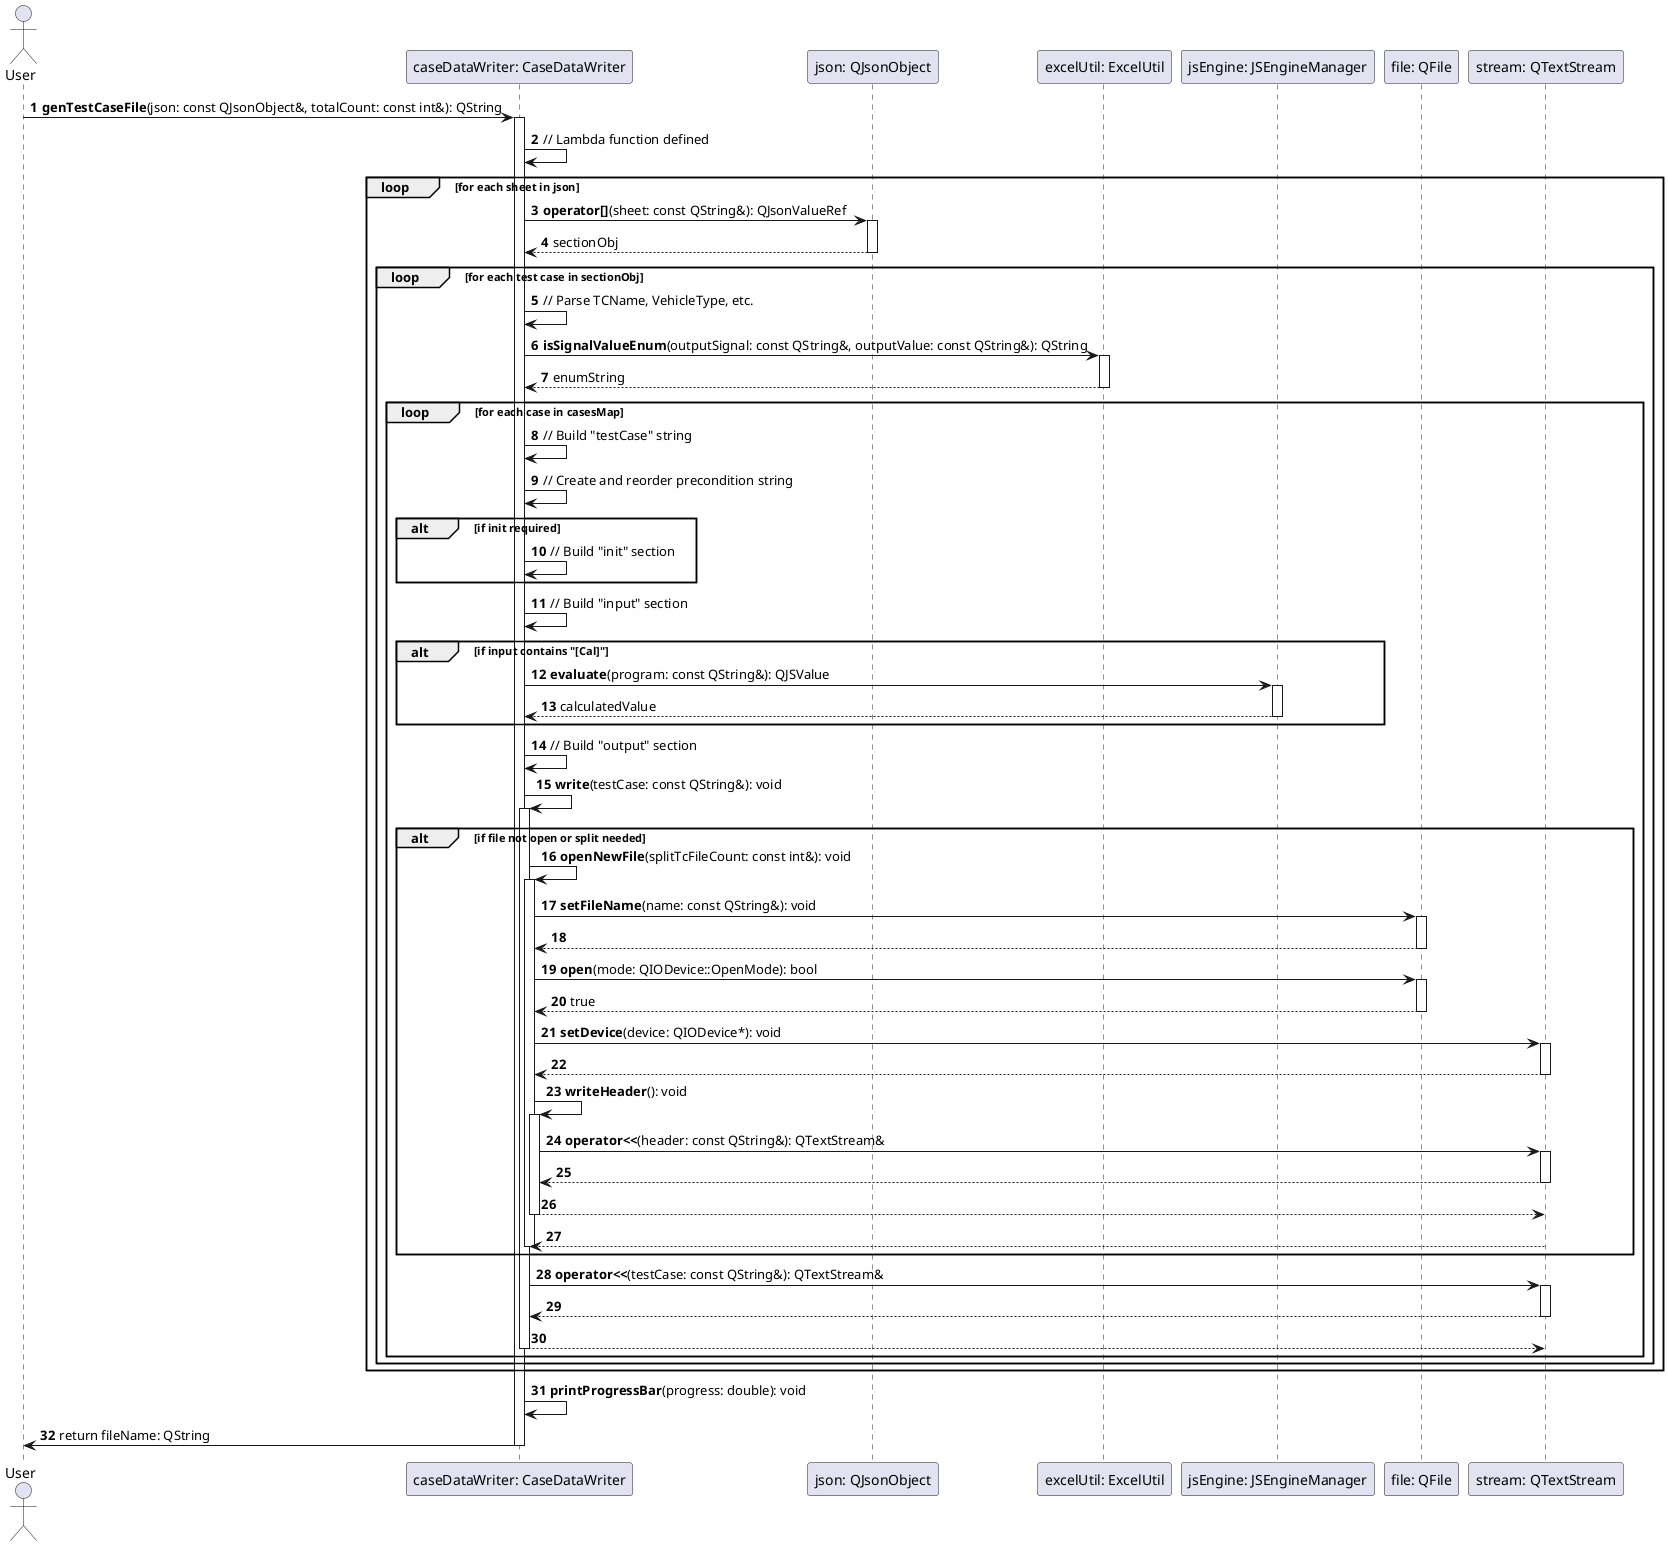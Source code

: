@startuml

actor User
participant "caseDataWriter: CaseDataWriter" as writer
participant "json: QJsonObject" as json
participant "excelUtil: ExcelUtil" as excel
participant "jsEngine: JSEngineManager" as js
participant "file: QFile" as file
participant "stream: QTextStream" as stream

autonumber

User -> writer: **genTestCaseFile**(json: const QJsonObject&, totalCount: const int&): QString
activate writer

writer -> writer: // Lambda function defined
loop for each sheet in json
    writer -> json: **operator[]**(sheet: const QString&): QJsonValueRef
    activate json
    return sectionObj
    deactivate json

    loop for each test case in sectionObj
        writer -> writer: // Parse TCName, VehicleType, etc.
        writer -> excel: **isSignalValueEnum**(outputSignal: const QString&, outputValue: const QString&): QString
        activate excel
        return enumString
        deactivate excel

        loop for each case in casesMap
            writer -> writer: // Build "testCase" string
            writer -> writer: // Create and reorder precondition string

            alt if init required
                writer -> writer: // Build "init" section
            end

            writer -> writer: // Build "input" section
            alt if input contains "[Cal]"
                writer -> js: **evaluate**(program: const QString&): QJSValue
                activate js
                return calculatedValue
                deactivate js
            end
            writer -> writer: // Build "output" section

            writer -> writer: **write**(testCase: const QString&): void
            activate writer
            alt if file not open or split needed
                writer -> writer: **openNewFile**(splitTcFileCount: const int&): void
                activate writer
                writer -> file: **setFileName**(name: const QString&): void
                activate file
                return
                deactivate file
                writer -> file: **open**(mode: QIODevice::OpenMode): bool
                activate file
                return true
                deactivate file
                writer -> stream: **setDevice**(device: QIODevice*): void
                activate stream
                return
                deactivate stream
                writer -> writer: **writeHeader**(): void
                activate writer
                writer -> stream: **operator<<**(header: const QString&): QTextStream&
                activate stream
                return
                deactivate stream
                return
                deactivate writer
                return
                deactivate writer
            end

            writer -> stream: **operator<<**(testCase: const QString&): QTextStream&
            activate stream
            return
            deactivate stream
            return
            deactivate writer
        end
    end
end

writer -> writer: **printProgressBar**(progress: double): void

writer -> User: return fileName: QString
deactivate writer

@enduml